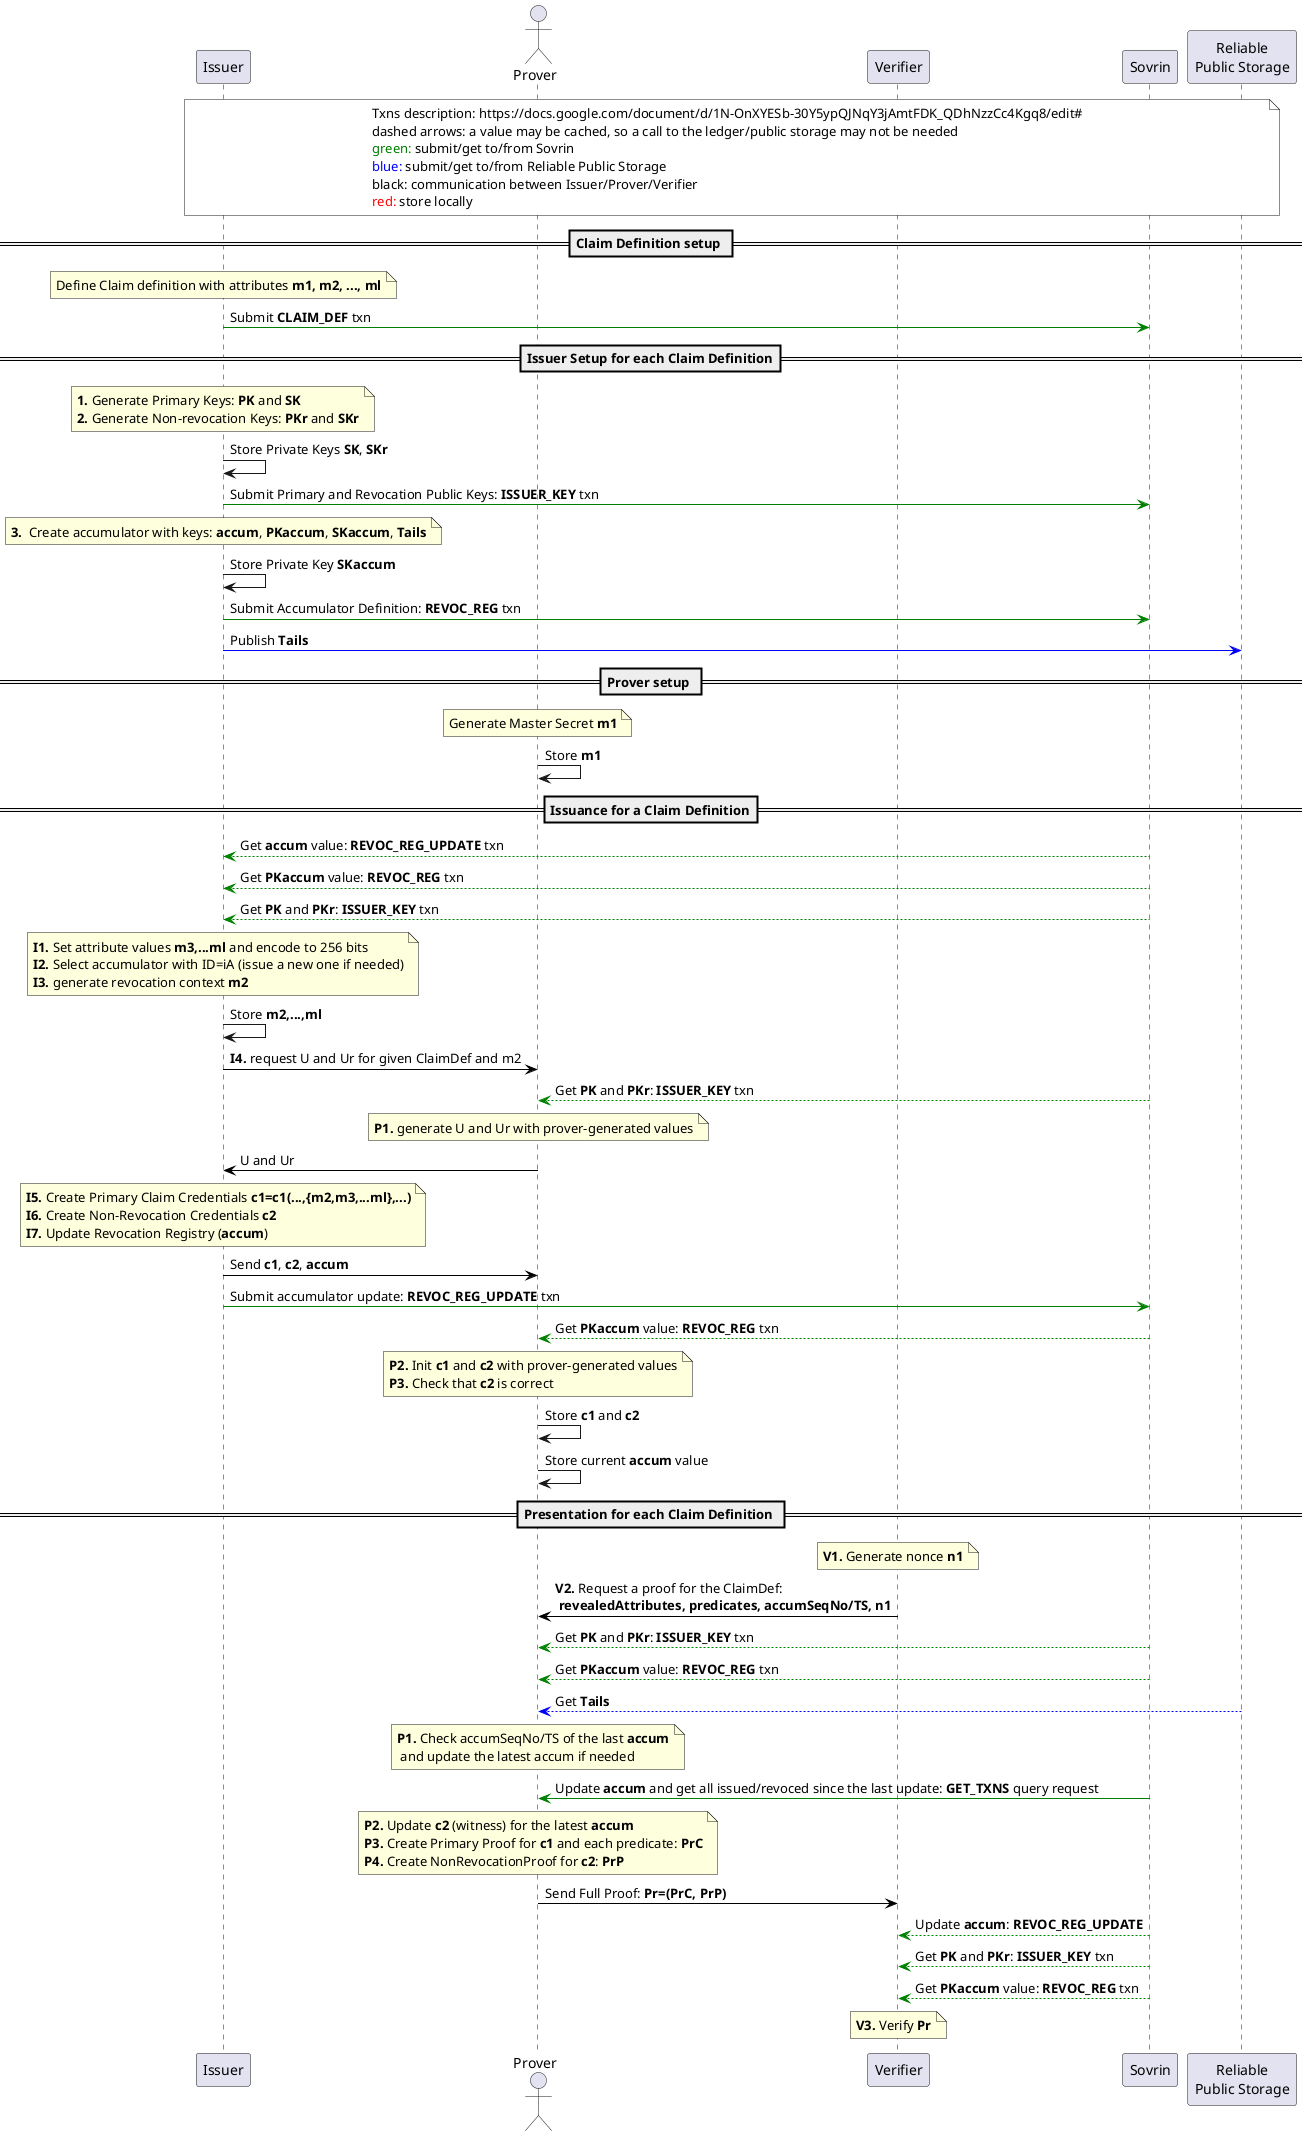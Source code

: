 @startuml
participant "Issuer" as I
actor Prover as P
participant "Verifier" as V
participant "Sovrin" as S
participant "Reliable\nPublic Storage" as D

note over I, D #white
    Txns description: https://docs.google.com/document/d/1N-OnXYESb-30Y5ypQJNqY3jAmtFDK_QDhNzzCc4Kgq8/edit#
    dashed arrows: a value may be cached, so a call to the ledger/public storage may not be needed
    <font color=green>green:</font> submit/get to/from Sovrin
    <font color=blue>blue:</font> submit/get to/from Reliable Public Storage
    black: communication between Issuer/Prover/Verifier
    <font color=red>red:</font> store locally
endnote

== Claim Definition setup ==

note over I: Define Claim definition with attributes **m1, m2, ..., ml**

I -[#green]> S: Submit **CLAIM_DEF** txn

== Issuer Setup for each Claim Definition==

note over I: **1.** Generate Primary Keys: **PK** and **SK**\n**2.** Generate Non-revocation Keys: **PKr** and **SKr**

I -> I: Store Private Keys **SK**, **SKr**

I -[#green]> S: Submit Primary and Revocation Public Keys: **ISSUER_KEY** txn


note over I:**3.**  Create accumulator with keys: **accum**, **PKaccum**, **SKaccum**, **Tails**

I -> I: Store Private Key **SKaccum**

I -[#green]> S: Submit Accumulator Definition: **REVOC_REG** txn

I -[#blue]> D: Publish **Tails**


== Prover setup ==

note over P: Generate Master Secret **m1**

P -> P: Store **m1**

== Issuance for a Claim Definition==

S -[#green]-> I: Get **accum** value: **REVOC_REG_UPDATE** txn

S -[#green]-> I: Get **PKaccum** value: **REVOC_REG** txn

S -[#green]-> I: Get **PK** and **PKr**: **ISSUER_KEY** txn

note over I
    **I1.** Set attribute values **m3,...ml** and encode to 256 bits
    **I2.** Select accumulator with ID=iA (issue a new one if needed)
    **I3.** generate revocation context **m2**
end note

I -> I: Store **m2,...,ml**

I -[#black]> P: **I4.** request U and Ur for given ClaimDef and m2

S -[#green]-> P: Get **PK** and **PKr**: **ISSUER_KEY** txn

note over P: **P1.** generate U and Ur with prover-generated values

P -[#black]> I: U and Ur

note over I
    **I5.** Create Primary Claim Credentials **c1=c1(...,{m2,m3,...ml},...)**
    **I6.** Create Non-Revocation Credentials **c2**
    **I7.** Update Revocation Registry (**accum**)
end note

I -[#black]> P: Send **c1**, **c2**, **accum**

I -[#green]> S: Submit accumulator update: **REVOC_REG_UPDATE** txn

S -[#green]-> P: Get **PKaccum** value: **REVOC_REG** txn

note over P
    **P2.** Init **c1** and **c2** with prover-generated values
    **P3.** Check that **c2** is correct
endnote

P -> P: Store **c1** and **c2**

P -> P: Store current **accum** value

== Presentation for each Claim Definition ==

note over V: **V1.** Generate nonce **n1**

V -[#black]> P: **V2.** Request a proof for the ClaimDef:\n **revealedAttributes, predicates, accumSeqNo/TS, n1**

S -[#green]-> P: Get **PK** and **PKr**: **ISSUER_KEY** txn

S -[#green]-> P: Get **PKaccum** value: **REVOC_REG** txn

D -[#blue]-> P: Get **Tails**

note over P: **P1.** Check accumSeqNo/TS of the last **accum**\n and update the latest accum if needed

S -[#green]> P: Update **accum** and get all issued/revoced since the last update: **GET_TXNS** query request

note over P
    **P2.** Update **c2** (witness) for the latest **accum**
    **P3.** Create Primary Proof for **c1** and each predicate: **PrC**
    **P4.** Create NonRevocationProof for **c2**: **PrP**
end note

P -[#black]> V: Send Full Proof: **Pr=(PrC, PrP)**

S -[#green]-> V: Update **accum**: **REVOC_REG_UPDATE**

S -[#green]-> V: Get **PK** and **PKr**: **ISSUER_KEY** txn

S -[#green]-> V: Get **PKaccum** value: **REVOC_REG** txn

note over V: **V3.** Verify **Pr**



@enduml